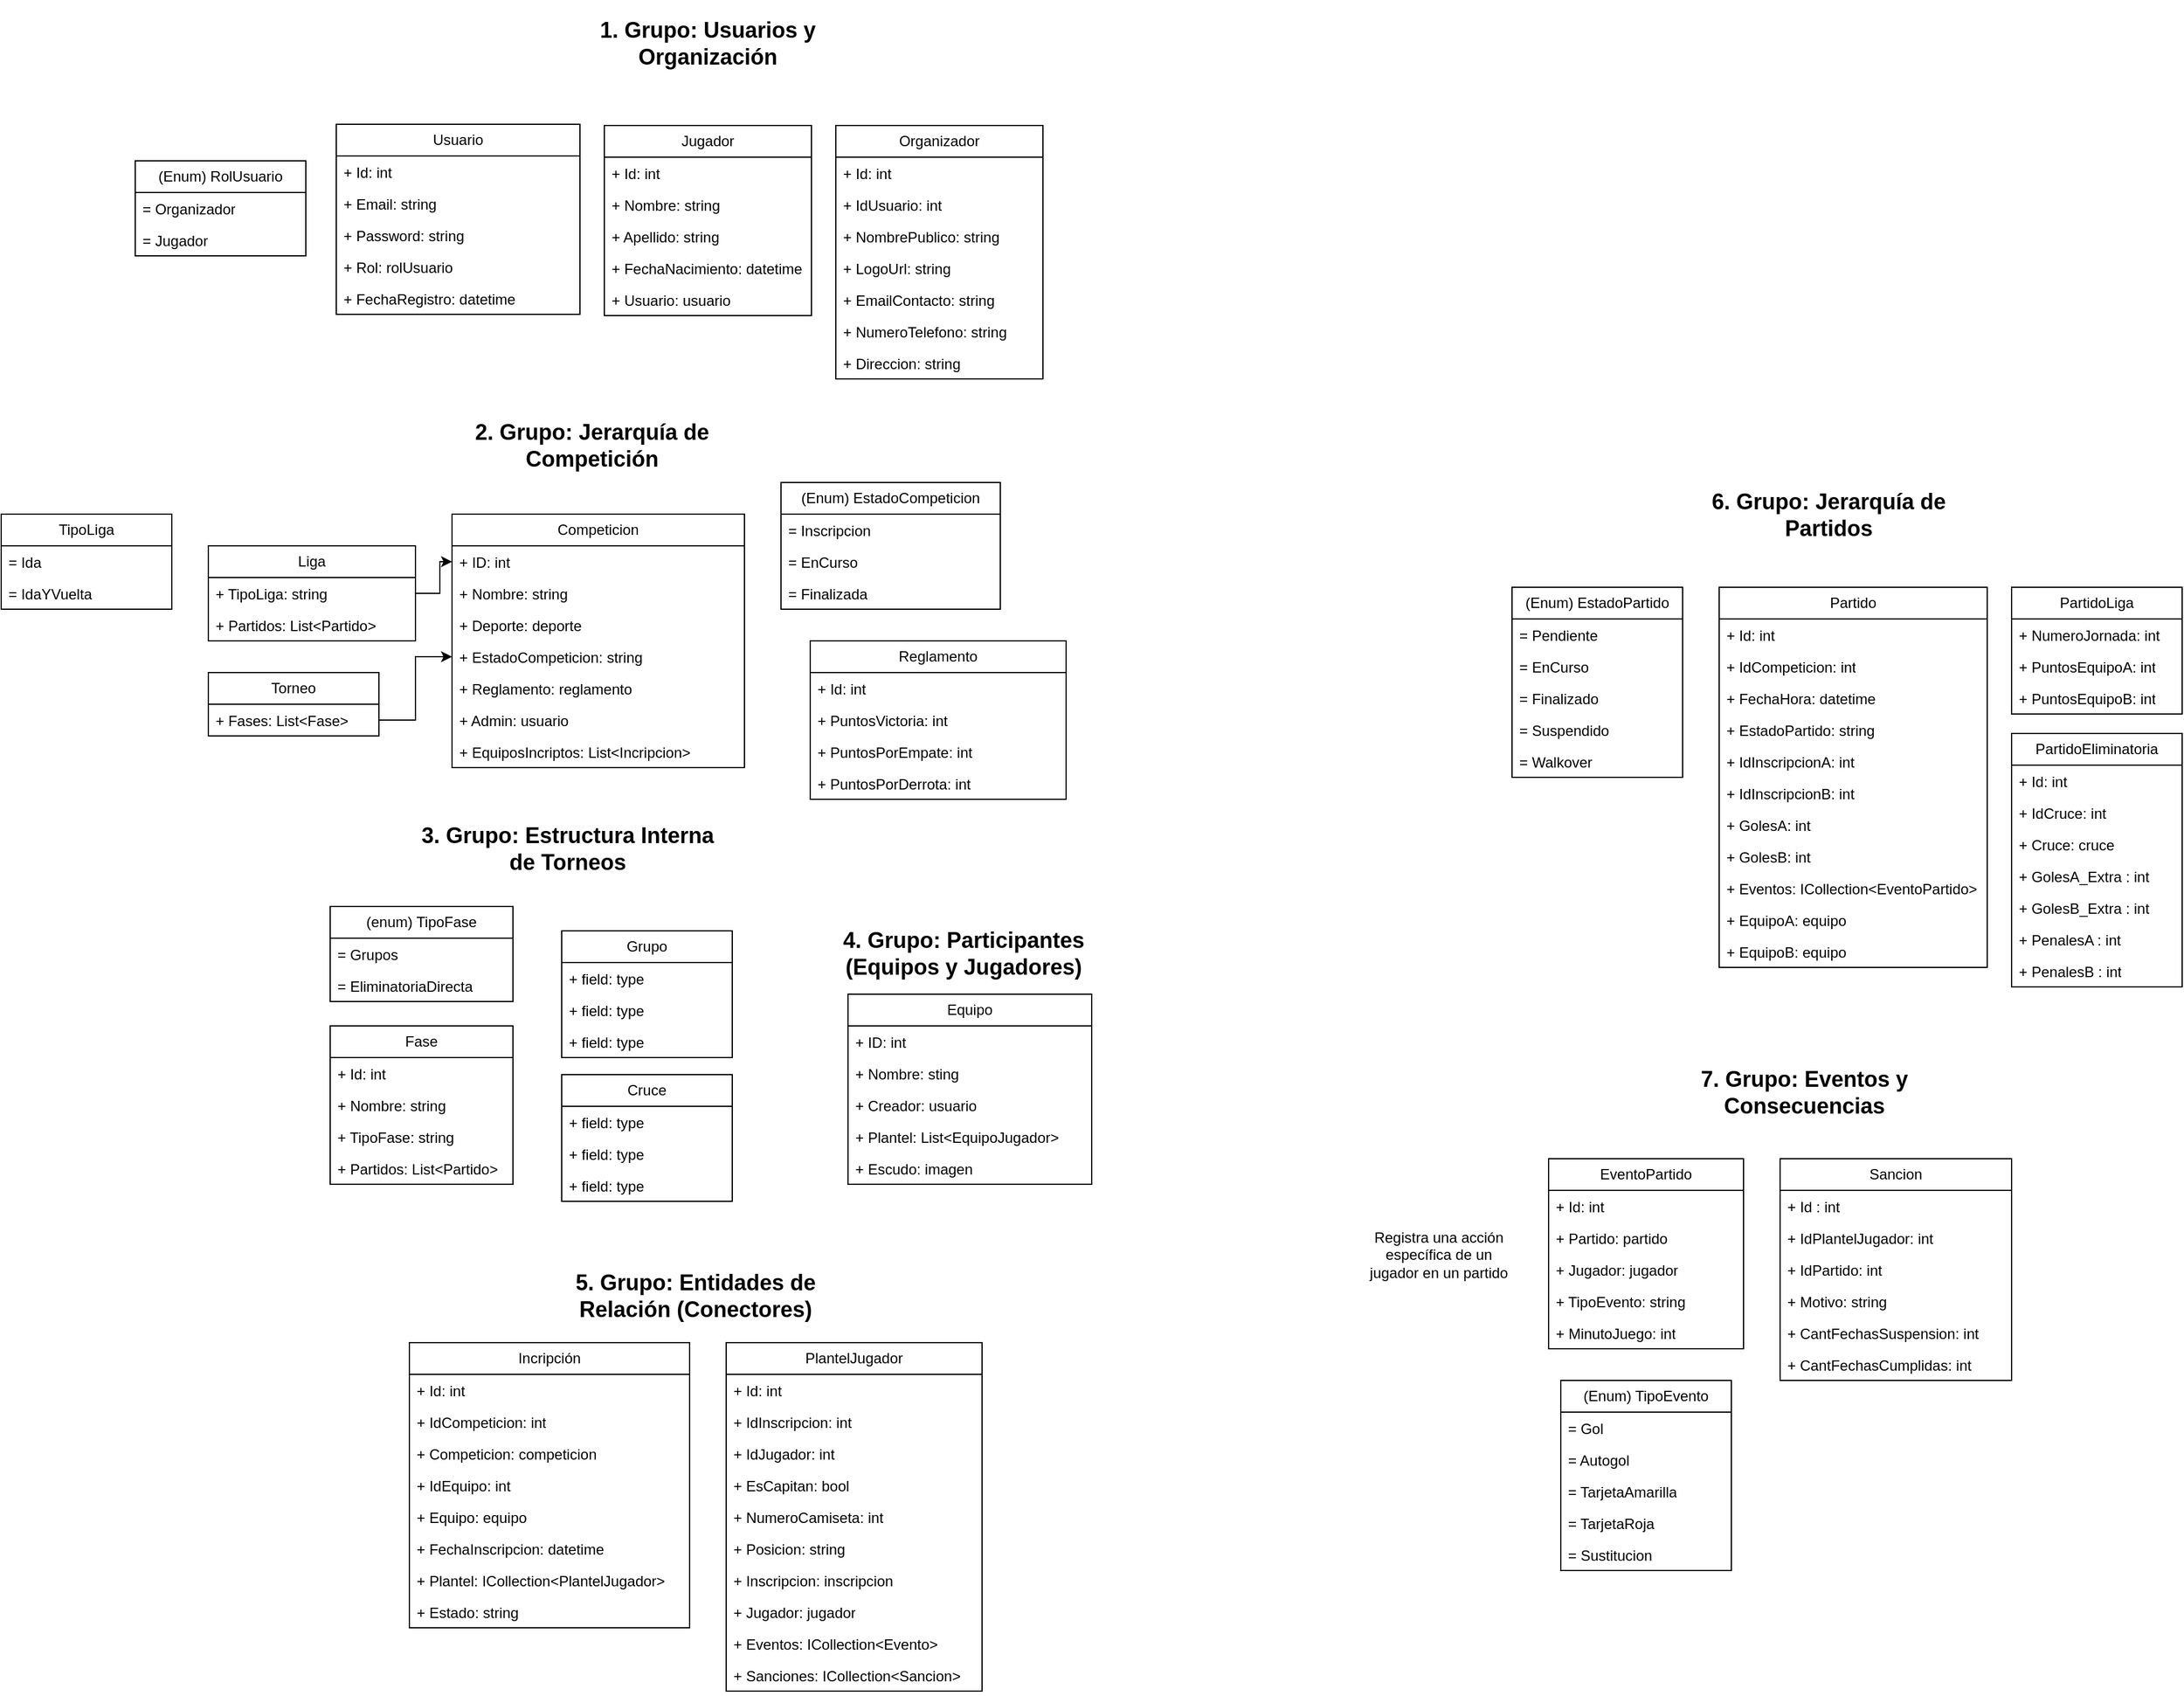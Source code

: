 <mxfile version="28.2.8">
  <diagram name="Página-1" id="OEDD2Yb0Uxd9qcBsy5Un">
    <mxGraphModel dx="1909" dy="2449" grid="1" gridSize="10" guides="1" tooltips="1" connect="1" arrows="1" fold="1" page="1" pageScale="1" pageWidth="827" pageHeight="1169" math="0" shadow="0">
      <root>
        <mxCell id="0" />
        <mxCell id="1" parent="0" />
        <mxCell id="epQBoQ3Jw_8uX-7iOPXN-1" value="Competicion" style="swimlane;fontStyle=0;childLayout=stackLayout;horizontal=1;startSize=26;fillColor=none;horizontalStack=0;resizeParent=1;resizeParentMax=0;resizeLast=0;collapsible=1;marginBottom=0;whiteSpace=wrap;html=1;" parent="1" vertex="1">
          <mxGeometry x="30" y="90" width="240" height="208" as="geometry" />
        </mxCell>
        <mxCell id="epQBoQ3Jw_8uX-7iOPXN-2" value="+ ID: int" style="text;strokeColor=none;fillColor=none;align=left;verticalAlign=top;spacingLeft=4;spacingRight=4;overflow=hidden;rotatable=0;points=[[0,0.5],[1,0.5]];portConstraint=eastwest;whiteSpace=wrap;html=1;" parent="epQBoQ3Jw_8uX-7iOPXN-1" vertex="1">
          <mxGeometry y="26" width="240" height="26" as="geometry" />
        </mxCell>
        <mxCell id="epQBoQ3Jw_8uX-7iOPXN-3" value="+ Nombre: string" style="text;strokeColor=none;fillColor=none;align=left;verticalAlign=top;spacingLeft=4;spacingRight=4;overflow=hidden;rotatable=0;points=[[0,0.5],[1,0.5]];portConstraint=eastwest;whiteSpace=wrap;html=1;" parent="epQBoQ3Jw_8uX-7iOPXN-1" vertex="1">
          <mxGeometry y="52" width="240" height="26" as="geometry" />
        </mxCell>
        <mxCell id="epQBoQ3Jw_8uX-7iOPXN-66" value="+ Deporte: deporte" style="text;strokeColor=none;fillColor=none;align=left;verticalAlign=top;spacingLeft=4;spacingRight=4;overflow=hidden;rotatable=0;points=[[0,0.5],[1,0.5]];portConstraint=eastwest;whiteSpace=wrap;html=1;" parent="epQBoQ3Jw_8uX-7iOPXN-1" vertex="1">
          <mxGeometry y="78" width="240" height="26" as="geometry" />
        </mxCell>
        <mxCell id="epQBoQ3Jw_8uX-7iOPXN-7" value="+ EstadoCompeticion: string" style="text;strokeColor=none;fillColor=none;align=left;verticalAlign=top;spacingLeft=4;spacingRight=4;overflow=hidden;rotatable=0;points=[[0,0.5],[1,0.5]];portConstraint=eastwest;whiteSpace=wrap;html=1;" parent="epQBoQ3Jw_8uX-7iOPXN-1" vertex="1">
          <mxGeometry y="104" width="240" height="26" as="geometry" />
        </mxCell>
        <mxCell id="epQBoQ3Jw_8uX-7iOPXN-4" value="+ Reglamento: reglamento" style="text;strokeColor=none;fillColor=none;align=left;verticalAlign=top;spacingLeft=4;spacingRight=4;overflow=hidden;rotatable=0;points=[[0,0.5],[1,0.5]];portConstraint=eastwest;whiteSpace=wrap;html=1;" parent="epQBoQ3Jw_8uX-7iOPXN-1" vertex="1">
          <mxGeometry y="130" width="240" height="26" as="geometry" />
        </mxCell>
        <mxCell id="epQBoQ3Jw_8uX-7iOPXN-76" value="+ Admin: usuario" style="text;strokeColor=none;fillColor=none;align=left;verticalAlign=top;spacingLeft=4;spacingRight=4;overflow=hidden;rotatable=0;points=[[0,0.5],[1,0.5]];portConstraint=eastwest;whiteSpace=wrap;html=1;" parent="epQBoQ3Jw_8uX-7iOPXN-1" vertex="1">
          <mxGeometry y="156" width="240" height="26" as="geometry" />
        </mxCell>
        <mxCell id="epQBoQ3Jw_8uX-7iOPXN-8" value="+ EquiposIncriptos: List&amp;lt;Incripcion&amp;gt;" style="text;strokeColor=none;fillColor=none;align=left;verticalAlign=top;spacingLeft=4;spacingRight=4;overflow=hidden;rotatable=0;points=[[0,0.5],[1,0.5]];portConstraint=eastwest;whiteSpace=wrap;html=1;" parent="epQBoQ3Jw_8uX-7iOPXN-1" vertex="1">
          <mxGeometry y="182" width="240" height="26" as="geometry" />
        </mxCell>
        <mxCell id="epQBoQ3Jw_8uX-7iOPXN-9" value="Equipo" style="swimlane;fontStyle=0;childLayout=stackLayout;horizontal=1;startSize=26;horizontalStack=0;resizeParent=1;resizeParentMax=0;resizeLast=0;collapsible=1;marginBottom=0;whiteSpace=wrap;html=1;" parent="1" vertex="1">
          <mxGeometry x="355" y="484" width="200" height="156" as="geometry" />
        </mxCell>
        <mxCell id="epQBoQ3Jw_8uX-7iOPXN-10" value="+ ID: int" style="text;strokeColor=none;fillColor=none;align=left;verticalAlign=top;spacingLeft=4;spacingRight=4;overflow=hidden;rotatable=0;points=[[0,0.5],[1,0.5]];portConstraint=eastwest;whiteSpace=wrap;html=1;" parent="epQBoQ3Jw_8uX-7iOPXN-9" vertex="1">
          <mxGeometry y="26" width="200" height="26" as="geometry" />
        </mxCell>
        <mxCell id="epQBoQ3Jw_8uX-7iOPXN-11" value="+ Nombre: sting" style="text;strokeColor=none;fillColor=none;align=left;verticalAlign=top;spacingLeft=4;spacingRight=4;overflow=hidden;rotatable=0;points=[[0,0.5],[1,0.5]];portConstraint=eastwest;whiteSpace=wrap;html=1;" parent="epQBoQ3Jw_8uX-7iOPXN-9" vertex="1">
          <mxGeometry y="52" width="200" height="26" as="geometry" />
        </mxCell>
        <mxCell id="epQBoQ3Jw_8uX-7iOPXN-12" value="+ Creador: usuario" style="text;strokeColor=none;fillColor=none;align=left;verticalAlign=top;spacingLeft=4;spacingRight=4;overflow=hidden;rotatable=0;points=[[0,0.5],[1,0.5]];portConstraint=eastwest;whiteSpace=wrap;html=1;" parent="epQBoQ3Jw_8uX-7iOPXN-9" vertex="1">
          <mxGeometry y="78" width="200" height="26" as="geometry" />
        </mxCell>
        <mxCell id="epQBoQ3Jw_8uX-7iOPXN-14" value="+ Plantel: List&amp;lt;EquipoJugador&amp;gt;" style="text;strokeColor=none;fillColor=none;align=left;verticalAlign=top;spacingLeft=4;spacingRight=4;overflow=hidden;rotatable=0;points=[[0,0.5],[1,0.5]];portConstraint=eastwest;whiteSpace=wrap;html=1;" parent="epQBoQ3Jw_8uX-7iOPXN-9" vertex="1">
          <mxGeometry y="104" width="200" height="26" as="geometry" />
        </mxCell>
        <mxCell id="epQBoQ3Jw_8uX-7iOPXN-70" value="+ Escudo: imagen" style="text;strokeColor=none;fillColor=none;align=left;verticalAlign=top;spacingLeft=4;spacingRight=4;overflow=hidden;rotatable=0;points=[[0,0.5],[1,0.5]];portConstraint=eastwest;whiteSpace=wrap;html=1;" parent="epQBoQ3Jw_8uX-7iOPXN-9" vertex="1">
          <mxGeometry y="130" width="200" height="26" as="geometry" />
        </mxCell>
        <mxCell id="epQBoQ3Jw_8uX-7iOPXN-15" value="Partido" style="swimlane;fontStyle=0;childLayout=stackLayout;horizontal=1;startSize=26;fillColor=none;horizontalStack=0;resizeParent=1;resizeParentMax=0;resizeLast=0;collapsible=1;marginBottom=0;whiteSpace=wrap;html=1;" parent="1" vertex="1">
          <mxGeometry x="1070" y="150" width="220" height="312" as="geometry" />
        </mxCell>
        <mxCell id="epQBoQ3Jw_8uX-7iOPXN-16" value="+ Id: int" style="text;strokeColor=none;fillColor=none;align=left;verticalAlign=top;spacingLeft=4;spacingRight=4;overflow=hidden;rotatable=0;points=[[0,0.5],[1,0.5]];portConstraint=eastwest;whiteSpace=wrap;html=1;" parent="epQBoQ3Jw_8uX-7iOPXN-15" vertex="1">
          <mxGeometry y="26" width="220" height="26" as="geometry" />
        </mxCell>
        <mxCell id="epQBoQ3Jw_8uX-7iOPXN-17" value="+ IdCompeticion: int" style="text;strokeColor=none;fillColor=none;align=left;verticalAlign=top;spacingLeft=4;spacingRight=4;overflow=hidden;rotatable=0;points=[[0,0.5],[1,0.5]];portConstraint=eastwest;whiteSpace=wrap;html=1;" parent="epQBoQ3Jw_8uX-7iOPXN-15" vertex="1">
          <mxGeometry y="52" width="220" height="26" as="geometry" />
        </mxCell>
        <mxCell id="epQBoQ3Jw_8uX-7iOPXN-19" value="+ FechaHora: datetime" style="text;strokeColor=none;fillColor=none;align=left;verticalAlign=top;spacingLeft=4;spacingRight=4;overflow=hidden;rotatable=0;points=[[0,0.5],[1,0.5]];portConstraint=eastwest;whiteSpace=wrap;html=1;" parent="epQBoQ3Jw_8uX-7iOPXN-15" vertex="1">
          <mxGeometry y="78" width="220" height="26" as="geometry" />
        </mxCell>
        <mxCell id="epQBoQ3Jw_8uX-7iOPXN-20" value="+ EstadoPartido: string" style="text;strokeColor=none;fillColor=none;align=left;verticalAlign=top;spacingLeft=4;spacingRight=4;overflow=hidden;rotatable=0;points=[[0,0.5],[1,0.5]];portConstraint=eastwest;whiteSpace=wrap;html=1;" parent="epQBoQ3Jw_8uX-7iOPXN-15" vertex="1">
          <mxGeometry y="104" width="220" height="26" as="geometry" />
        </mxCell>
        <mxCell id="epQBoQ3Jw_8uX-7iOPXN-21" value="+ IdInscripcionA: int" style="text;strokeColor=none;fillColor=none;align=left;verticalAlign=top;spacingLeft=4;spacingRight=4;overflow=hidden;rotatable=0;points=[[0,0.5],[1,0.5]];portConstraint=eastwest;whiteSpace=wrap;html=1;" parent="epQBoQ3Jw_8uX-7iOPXN-15" vertex="1">
          <mxGeometry y="130" width="220" height="26" as="geometry" />
        </mxCell>
        <mxCell id="mqaEYELcOzBnDt1eg-N6-41" value="+ IdInscripcionB: int" style="text;strokeColor=none;fillColor=none;align=left;verticalAlign=top;spacingLeft=4;spacingRight=4;overflow=hidden;rotatable=0;points=[[0,0.5],[1,0.5]];portConstraint=eastwest;whiteSpace=wrap;html=1;" vertex="1" parent="epQBoQ3Jw_8uX-7iOPXN-15">
          <mxGeometry y="156" width="220" height="26" as="geometry" />
        </mxCell>
        <mxCell id="epQBoQ3Jw_8uX-7iOPXN-23" value="+ GolesA: int" style="text;strokeColor=none;fillColor=none;align=left;verticalAlign=top;spacingLeft=4;spacingRight=4;overflow=hidden;rotatable=0;points=[[0,0.5],[1,0.5]];portConstraint=eastwest;whiteSpace=wrap;html=1;" parent="epQBoQ3Jw_8uX-7iOPXN-15" vertex="1">
          <mxGeometry y="182" width="220" height="26" as="geometry" />
        </mxCell>
        <mxCell id="epQBoQ3Jw_8uX-7iOPXN-24" value="+ GolesB: int" style="text;strokeColor=none;fillColor=none;align=left;verticalAlign=top;spacingLeft=4;spacingRight=4;overflow=hidden;rotatable=0;points=[[0,0.5],[1,0.5]];portConstraint=eastwest;whiteSpace=wrap;html=1;" parent="epQBoQ3Jw_8uX-7iOPXN-15" vertex="1">
          <mxGeometry y="208" width="220" height="26" as="geometry" />
        </mxCell>
        <mxCell id="epQBoQ3Jw_8uX-7iOPXN-27" value="+ Eventos: ICollection&amp;lt;EventoPartido&amp;gt;" style="text;strokeColor=none;fillColor=none;align=left;verticalAlign=top;spacingLeft=4;spacingRight=4;overflow=hidden;rotatable=0;points=[[0,0.5],[1,0.5]];portConstraint=eastwest;whiteSpace=wrap;html=1;" parent="epQBoQ3Jw_8uX-7iOPXN-15" vertex="1">
          <mxGeometry y="234" width="220" height="26" as="geometry" />
        </mxCell>
        <mxCell id="mqaEYELcOzBnDt1eg-N6-42" value="+ EquipoA: equipo" style="text;strokeColor=none;fillColor=none;align=left;verticalAlign=top;spacingLeft=4;spacingRight=4;overflow=hidden;rotatable=0;points=[[0,0.5],[1,0.5]];portConstraint=eastwest;whiteSpace=wrap;html=1;" vertex="1" parent="epQBoQ3Jw_8uX-7iOPXN-15">
          <mxGeometry y="260" width="220" height="26" as="geometry" />
        </mxCell>
        <mxCell id="mqaEYELcOzBnDt1eg-N6-43" value="+ EquipoB: equipo" style="text;strokeColor=none;fillColor=none;align=left;verticalAlign=top;spacingLeft=4;spacingRight=4;overflow=hidden;rotatable=0;points=[[0,0.5],[1,0.5]];portConstraint=eastwest;whiteSpace=wrap;html=1;" vertex="1" parent="epQBoQ3Jw_8uX-7iOPXN-15">
          <mxGeometry y="286" width="220" height="26" as="geometry" />
        </mxCell>
        <mxCell id="epQBoQ3Jw_8uX-7iOPXN-28" value="Usuario" style="swimlane;fontStyle=0;childLayout=stackLayout;horizontal=1;startSize=26;fillColor=none;horizontalStack=0;resizeParent=1;resizeParentMax=0;resizeLast=0;collapsible=1;marginBottom=0;whiteSpace=wrap;html=1;" parent="1" vertex="1">
          <mxGeometry x="-65" y="-230" width="200" height="156" as="geometry" />
        </mxCell>
        <mxCell id="epQBoQ3Jw_8uX-7iOPXN-29" value="+ Id: int" style="text;strokeColor=none;fillColor=none;align=left;verticalAlign=top;spacingLeft=4;spacingRight=4;overflow=hidden;rotatable=0;points=[[0,0.5],[1,0.5]];portConstraint=eastwest;whiteSpace=wrap;html=1;" parent="epQBoQ3Jw_8uX-7iOPXN-28" vertex="1">
          <mxGeometry y="26" width="200" height="26" as="geometry" />
        </mxCell>
        <mxCell id="epQBoQ3Jw_8uX-7iOPXN-30" value="+ Email: string" style="text;strokeColor=none;fillColor=none;align=left;verticalAlign=top;spacingLeft=4;spacingRight=4;overflow=hidden;rotatable=0;points=[[0,0.5],[1,0.5]];portConstraint=eastwest;whiteSpace=wrap;html=1;" parent="epQBoQ3Jw_8uX-7iOPXN-28" vertex="1">
          <mxGeometry y="52" width="200" height="26" as="geometry" />
        </mxCell>
        <mxCell id="epQBoQ3Jw_8uX-7iOPXN-32" value="+ Password: string" style="text;strokeColor=none;fillColor=none;align=left;verticalAlign=top;spacingLeft=4;spacingRight=4;overflow=hidden;rotatable=0;points=[[0,0.5],[1,0.5]];portConstraint=eastwest;whiteSpace=wrap;html=1;" parent="epQBoQ3Jw_8uX-7iOPXN-28" vertex="1">
          <mxGeometry y="78" width="200" height="26" as="geometry" />
        </mxCell>
        <mxCell id="epQBoQ3Jw_8uX-7iOPXN-33" value="+ Rol: rolUsuario" style="text;strokeColor=none;fillColor=none;align=left;verticalAlign=top;spacingLeft=4;spacingRight=4;overflow=hidden;rotatable=0;points=[[0,0.5],[1,0.5]];portConstraint=eastwest;whiteSpace=wrap;html=1;" parent="epQBoQ3Jw_8uX-7iOPXN-28" vertex="1">
          <mxGeometry y="104" width="200" height="26" as="geometry" />
        </mxCell>
        <mxCell id="epQBoQ3Jw_8uX-7iOPXN-67" value="+ FechaRegistro: datetime" style="text;strokeColor=none;fillColor=none;align=left;verticalAlign=top;spacingLeft=4;spacingRight=4;overflow=hidden;rotatable=0;points=[[0,0.5],[1,0.5]];portConstraint=eastwest;whiteSpace=wrap;html=1;" parent="epQBoQ3Jw_8uX-7iOPXN-28" vertex="1">
          <mxGeometry y="130" width="200" height="26" as="geometry" />
        </mxCell>
        <mxCell id="epQBoQ3Jw_8uX-7iOPXN-46" value="Incripción" style="swimlane;fontStyle=0;childLayout=stackLayout;horizontal=1;startSize=26;fillColor=none;horizontalStack=0;resizeParent=1;resizeParentMax=0;resizeLast=0;collapsible=1;marginBottom=0;whiteSpace=wrap;html=1;" parent="1" vertex="1">
          <mxGeometry x="-5" y="770" width="230" height="234" as="geometry" />
        </mxCell>
        <mxCell id="mqaEYELcOzBnDt1eg-N6-17" value="+ Id: int" style="text;strokeColor=none;fillColor=none;align=left;verticalAlign=top;spacingLeft=4;spacingRight=4;overflow=hidden;rotatable=0;points=[[0,0.5],[1,0.5]];portConstraint=eastwest;whiteSpace=wrap;html=1;" vertex="1" parent="epQBoQ3Jw_8uX-7iOPXN-46">
          <mxGeometry y="26" width="230" height="26" as="geometry" />
        </mxCell>
        <mxCell id="mqaEYELcOzBnDt1eg-N6-19" value="+ IdCompeticion: int" style="text;strokeColor=none;fillColor=none;align=left;verticalAlign=top;spacingLeft=4;spacingRight=4;overflow=hidden;rotatable=0;points=[[0,0.5],[1,0.5]];portConstraint=eastwest;whiteSpace=wrap;html=1;" vertex="1" parent="epQBoQ3Jw_8uX-7iOPXN-46">
          <mxGeometry y="52" width="230" height="26" as="geometry" />
        </mxCell>
        <mxCell id="epQBoQ3Jw_8uX-7iOPXN-48" value="+ Competicion: competicion" style="text;strokeColor=none;fillColor=none;align=left;verticalAlign=top;spacingLeft=4;spacingRight=4;overflow=hidden;rotatable=0;points=[[0,0.5],[1,0.5]];portConstraint=eastwest;whiteSpace=wrap;html=1;" parent="epQBoQ3Jw_8uX-7iOPXN-46" vertex="1">
          <mxGeometry y="78" width="230" height="26" as="geometry" />
        </mxCell>
        <mxCell id="mqaEYELcOzBnDt1eg-N6-18" value="+ IdEquipo: int" style="text;strokeColor=none;fillColor=none;align=left;verticalAlign=top;spacingLeft=4;spacingRight=4;overflow=hidden;rotatable=0;points=[[0,0.5],[1,0.5]];portConstraint=eastwest;whiteSpace=wrap;html=1;" vertex="1" parent="epQBoQ3Jw_8uX-7iOPXN-46">
          <mxGeometry y="104" width="230" height="26" as="geometry" />
        </mxCell>
        <mxCell id="epQBoQ3Jw_8uX-7iOPXN-47" value="+ Equipo: equipo" style="text;strokeColor=none;fillColor=none;align=left;verticalAlign=top;spacingLeft=4;spacingRight=4;overflow=hidden;rotatable=0;points=[[0,0.5],[1,0.5]];portConstraint=eastwest;whiteSpace=wrap;html=1;" parent="epQBoQ3Jw_8uX-7iOPXN-46" vertex="1">
          <mxGeometry y="130" width="230" height="26" as="geometry" />
        </mxCell>
        <mxCell id="epQBoQ3Jw_8uX-7iOPXN-49" value="+ FechaInscripcion: datetime" style="text;strokeColor=none;fillColor=none;align=left;verticalAlign=top;spacingLeft=4;spacingRight=4;overflow=hidden;rotatable=0;points=[[0,0.5],[1,0.5]];portConstraint=eastwest;whiteSpace=wrap;html=1;" parent="epQBoQ3Jw_8uX-7iOPXN-46" vertex="1">
          <mxGeometry y="156" width="230" height="26" as="geometry" />
        </mxCell>
        <mxCell id="epQBoQ3Jw_8uX-7iOPXN-50" value="+ Plantel: ICollection&amp;lt;PlantelJugador&amp;gt;" style="text;strokeColor=none;fillColor=none;align=left;verticalAlign=top;spacingLeft=4;spacingRight=4;overflow=hidden;rotatable=0;points=[[0,0.5],[1,0.5]];portConstraint=eastwest;whiteSpace=wrap;html=1;" parent="epQBoQ3Jw_8uX-7iOPXN-46" vertex="1">
          <mxGeometry y="182" width="230" height="26" as="geometry" />
        </mxCell>
        <mxCell id="mqaEYELcOzBnDt1eg-N6-20" value="+ Estado: string" style="text;strokeColor=none;fillColor=none;align=left;verticalAlign=top;spacingLeft=4;spacingRight=4;overflow=hidden;rotatable=0;points=[[0,0.5],[1,0.5]];portConstraint=eastwest;whiteSpace=wrap;html=1;" vertex="1" parent="epQBoQ3Jw_8uX-7iOPXN-46">
          <mxGeometry y="208" width="230" height="26" as="geometry" />
        </mxCell>
        <mxCell id="epQBoQ3Jw_8uX-7iOPXN-57" value="Jugador" style="swimlane;fontStyle=0;childLayout=stackLayout;horizontal=1;startSize=26;fillColor=none;horizontalStack=0;resizeParent=1;resizeParentMax=0;resizeLast=0;collapsible=1;marginBottom=0;whiteSpace=wrap;html=1;" parent="1" vertex="1">
          <mxGeometry x="155" y="-229" width="170" height="156" as="geometry" />
        </mxCell>
        <mxCell id="epQBoQ3Jw_8uX-7iOPXN-58" value="+ Id: int" style="text;strokeColor=none;fillColor=none;align=left;verticalAlign=top;spacingLeft=4;spacingRight=4;overflow=hidden;rotatable=0;points=[[0,0.5],[1,0.5]];portConstraint=eastwest;whiteSpace=wrap;html=1;" parent="epQBoQ3Jw_8uX-7iOPXN-57" vertex="1">
          <mxGeometry y="26" width="170" height="26" as="geometry" />
        </mxCell>
        <mxCell id="epQBoQ3Jw_8uX-7iOPXN-60" value="+ Nombre: string" style="text;strokeColor=none;fillColor=none;align=left;verticalAlign=top;spacingLeft=4;spacingRight=4;overflow=hidden;rotatable=0;points=[[0,0.5],[1,0.5]];portConstraint=eastwest;whiteSpace=wrap;html=1;" parent="epQBoQ3Jw_8uX-7iOPXN-57" vertex="1">
          <mxGeometry y="52" width="170" height="26" as="geometry" />
        </mxCell>
        <mxCell id="epQBoQ3Jw_8uX-7iOPXN-61" value="+ Apellido: string" style="text;strokeColor=none;fillColor=none;align=left;verticalAlign=top;spacingLeft=4;spacingRight=4;overflow=hidden;rotatable=0;points=[[0,0.5],[1,0.5]];portConstraint=eastwest;whiteSpace=wrap;html=1;" parent="epQBoQ3Jw_8uX-7iOPXN-57" vertex="1">
          <mxGeometry y="78" width="170" height="26" as="geometry" />
        </mxCell>
        <mxCell id="epQBoQ3Jw_8uX-7iOPXN-62" value="+ FechaNacimiento: datetime" style="text;strokeColor=none;fillColor=none;align=left;verticalAlign=top;spacingLeft=4;spacingRight=4;overflow=hidden;rotatable=0;points=[[0,0.5],[1,0.5]];portConstraint=eastwest;whiteSpace=wrap;html=1;" parent="epQBoQ3Jw_8uX-7iOPXN-57" vertex="1">
          <mxGeometry y="104" width="170" height="26" as="geometry" />
        </mxCell>
        <mxCell id="epQBoQ3Jw_8uX-7iOPXN-68" value="+ Usuario: usuario" style="text;strokeColor=none;fillColor=none;align=left;verticalAlign=top;spacingLeft=4;spacingRight=4;overflow=hidden;rotatable=0;points=[[0,0.5],[1,0.5]];portConstraint=eastwest;whiteSpace=wrap;html=1;" parent="epQBoQ3Jw_8uX-7iOPXN-57" vertex="1">
          <mxGeometry y="130" width="170" height="26" as="geometry" />
        </mxCell>
        <mxCell id="epQBoQ3Jw_8uX-7iOPXN-71" value="Reglamento" style="swimlane;fontStyle=0;childLayout=stackLayout;horizontal=1;startSize=26;fillColor=none;horizontalStack=0;resizeParent=1;resizeParentMax=0;resizeLast=0;collapsible=1;marginBottom=0;whiteSpace=wrap;html=1;" parent="1" vertex="1">
          <mxGeometry x="324" y="194" width="210" height="130" as="geometry" />
        </mxCell>
        <mxCell id="epQBoQ3Jw_8uX-7iOPXN-72" value="+ Id: int&lt;span style=&quot;white-space: pre;&quot;&gt;&#x9;&lt;/span&gt;" style="text;strokeColor=none;fillColor=none;align=left;verticalAlign=top;spacingLeft=4;spacingRight=4;overflow=hidden;rotatable=0;points=[[0,0.5],[1,0.5]];portConstraint=eastwest;whiteSpace=wrap;html=1;" parent="epQBoQ3Jw_8uX-7iOPXN-71" vertex="1">
          <mxGeometry y="26" width="210" height="26" as="geometry" />
        </mxCell>
        <mxCell id="epQBoQ3Jw_8uX-7iOPXN-73" value="+ PuntosVictoria: int" style="text;strokeColor=none;fillColor=none;align=left;verticalAlign=top;spacingLeft=4;spacingRight=4;overflow=hidden;rotatable=0;points=[[0,0.5],[1,0.5]];portConstraint=eastwest;whiteSpace=wrap;html=1;" parent="epQBoQ3Jw_8uX-7iOPXN-71" vertex="1">
          <mxGeometry y="52" width="210" height="26" as="geometry" />
        </mxCell>
        <mxCell id="epQBoQ3Jw_8uX-7iOPXN-74" value="+ PuntosPorEmpate: int&amp;nbsp;" style="text;strokeColor=none;fillColor=none;align=left;verticalAlign=top;spacingLeft=4;spacingRight=4;overflow=hidden;rotatable=0;points=[[0,0.5],[1,0.5]];portConstraint=eastwest;whiteSpace=wrap;html=1;" parent="epQBoQ3Jw_8uX-7iOPXN-71" vertex="1">
          <mxGeometry y="78" width="210" height="26" as="geometry" />
        </mxCell>
        <mxCell id="epQBoQ3Jw_8uX-7iOPXN-75" value="+ PuntosPorDerrota: int&amp;nbsp;" style="text;strokeColor=none;fillColor=none;align=left;verticalAlign=top;spacingLeft=4;spacingRight=4;overflow=hidden;rotatable=0;points=[[0,0.5],[1,0.5]];portConstraint=eastwest;whiteSpace=wrap;html=1;" parent="epQBoQ3Jw_8uX-7iOPXN-71" vertex="1">
          <mxGeometry y="104" width="210" height="26" as="geometry" />
        </mxCell>
        <mxCell id="epQBoQ3Jw_8uX-7iOPXN-81" value="EventoPartido" style="swimlane;fontStyle=0;childLayout=stackLayout;horizontal=1;startSize=26;fillColor=none;horizontalStack=0;resizeParent=1;resizeParentMax=0;resizeLast=0;collapsible=1;marginBottom=0;whiteSpace=wrap;html=1;" parent="1" vertex="1">
          <mxGeometry x="930" y="619" width="160" height="156" as="geometry" />
        </mxCell>
        <mxCell id="epQBoQ3Jw_8uX-7iOPXN-82" value="+ Id: int" style="text;strokeColor=none;fillColor=none;align=left;verticalAlign=top;spacingLeft=4;spacingRight=4;overflow=hidden;rotatable=0;points=[[0,0.5],[1,0.5]];portConstraint=eastwest;whiteSpace=wrap;html=1;" parent="epQBoQ3Jw_8uX-7iOPXN-81" vertex="1">
          <mxGeometry y="26" width="160" height="26" as="geometry" />
        </mxCell>
        <mxCell id="epQBoQ3Jw_8uX-7iOPXN-83" value="+ Partido: partido" style="text;strokeColor=none;fillColor=none;align=left;verticalAlign=top;spacingLeft=4;spacingRight=4;overflow=hidden;rotatable=0;points=[[0,0.5],[1,0.5]];portConstraint=eastwest;whiteSpace=wrap;html=1;" parent="epQBoQ3Jw_8uX-7iOPXN-81" vertex="1">
          <mxGeometry y="52" width="160" height="26" as="geometry" />
        </mxCell>
        <mxCell id="epQBoQ3Jw_8uX-7iOPXN-84" value="+ Jugador: jugador" style="text;strokeColor=none;fillColor=none;align=left;verticalAlign=top;spacingLeft=4;spacingRight=4;overflow=hidden;rotatable=0;points=[[0,0.5],[1,0.5]];portConstraint=eastwest;whiteSpace=wrap;html=1;" parent="epQBoQ3Jw_8uX-7iOPXN-81" vertex="1">
          <mxGeometry y="78" width="160" height="26" as="geometry" />
        </mxCell>
        <mxCell id="epQBoQ3Jw_8uX-7iOPXN-85" value="+ TipoEvento: string" style="text;strokeColor=none;fillColor=none;align=left;verticalAlign=top;spacingLeft=4;spacingRight=4;overflow=hidden;rotatable=0;points=[[0,0.5],[1,0.5]];portConstraint=eastwest;whiteSpace=wrap;html=1;" parent="epQBoQ3Jw_8uX-7iOPXN-81" vertex="1">
          <mxGeometry y="104" width="160" height="26" as="geometry" />
        </mxCell>
        <mxCell id="epQBoQ3Jw_8uX-7iOPXN-86" value="+ MinutoJuego: int" style="text;strokeColor=none;fillColor=none;align=left;verticalAlign=top;spacingLeft=4;spacingRight=4;overflow=hidden;rotatable=0;points=[[0,0.5],[1,0.5]];portConstraint=eastwest;whiteSpace=wrap;html=1;" parent="epQBoQ3Jw_8uX-7iOPXN-81" vertex="1">
          <mxGeometry y="130" width="160" height="26" as="geometry" />
        </mxCell>
        <mxCell id="epQBoQ3Jw_8uX-7iOPXN-88" value="Registra una acción específica de un jugador en un partido" style="text;html=1;whiteSpace=wrap;strokeColor=none;fillColor=none;align=center;verticalAlign=middle;rounded=0;" parent="1" vertex="1">
          <mxGeometry x="780" y="673" width="120" height="50" as="geometry" />
        </mxCell>
        <mxCell id="epQBoQ3Jw_8uX-7iOPXN-94" value="PlantelJugador" style="swimlane;fontStyle=0;childLayout=stackLayout;horizontal=1;startSize=26;fillColor=none;horizontalStack=0;resizeParent=1;resizeParentMax=0;resizeLast=0;collapsible=1;marginBottom=0;whiteSpace=wrap;html=1;" parent="1" vertex="1">
          <mxGeometry x="255" y="770" width="210" height="286" as="geometry" />
        </mxCell>
        <mxCell id="epQBoQ3Jw_8uX-7iOPXN-95" value="+ Id: int" style="text;strokeColor=none;fillColor=none;align=left;verticalAlign=top;spacingLeft=4;spacingRight=4;overflow=hidden;rotatable=0;points=[[0,0.5],[1,0.5]];portConstraint=eastwest;whiteSpace=wrap;html=1;" parent="epQBoQ3Jw_8uX-7iOPXN-94" vertex="1">
          <mxGeometry y="26" width="210" height="26" as="geometry" />
        </mxCell>
        <mxCell id="epQBoQ3Jw_8uX-7iOPXN-96" value="+ IdInscripcion: int" style="text;strokeColor=none;fillColor=none;align=left;verticalAlign=top;spacingLeft=4;spacingRight=4;overflow=hidden;rotatable=0;points=[[0,0.5],[1,0.5]];portConstraint=eastwest;whiteSpace=wrap;html=1;" parent="epQBoQ3Jw_8uX-7iOPXN-94" vertex="1">
          <mxGeometry y="52" width="210" height="26" as="geometry" />
        </mxCell>
        <mxCell id="mqaEYELcOzBnDt1eg-N6-21" value="+ IdJugador: int" style="text;strokeColor=none;fillColor=none;align=left;verticalAlign=top;spacingLeft=4;spacingRight=4;overflow=hidden;rotatable=0;points=[[0,0.5],[1,0.5]];portConstraint=eastwest;whiteSpace=wrap;html=1;" vertex="1" parent="epQBoQ3Jw_8uX-7iOPXN-94">
          <mxGeometry y="78" width="210" height="26" as="geometry" />
        </mxCell>
        <mxCell id="epQBoQ3Jw_8uX-7iOPXN-97" value="+ EsCapitan: bool" style="text;strokeColor=none;fillColor=none;align=left;verticalAlign=top;spacingLeft=4;spacingRight=4;overflow=hidden;rotatable=0;points=[[0,0.5],[1,0.5]];portConstraint=eastwest;whiteSpace=wrap;html=1;" parent="epQBoQ3Jw_8uX-7iOPXN-94" vertex="1">
          <mxGeometry y="104" width="210" height="26" as="geometry" />
        </mxCell>
        <mxCell id="epQBoQ3Jw_8uX-7iOPXN-99" value="+ NumeroCamiseta: int" style="text;strokeColor=none;fillColor=none;align=left;verticalAlign=top;spacingLeft=4;spacingRight=4;overflow=hidden;rotatable=0;points=[[0,0.5],[1,0.5]];portConstraint=eastwest;whiteSpace=wrap;html=1;" parent="epQBoQ3Jw_8uX-7iOPXN-94" vertex="1">
          <mxGeometry y="130" width="210" height="26" as="geometry" />
        </mxCell>
        <mxCell id="mqaEYELcOzBnDt1eg-N6-22" value="+ Posicion: string" style="text;strokeColor=none;fillColor=none;align=left;verticalAlign=top;spacingLeft=4;spacingRight=4;overflow=hidden;rotatable=0;points=[[0,0.5],[1,0.5]];portConstraint=eastwest;whiteSpace=wrap;html=1;" vertex="1" parent="epQBoQ3Jw_8uX-7iOPXN-94">
          <mxGeometry y="156" width="210" height="26" as="geometry" />
        </mxCell>
        <mxCell id="mqaEYELcOzBnDt1eg-N6-23" value="+ Inscripcion: inscripcion" style="text;strokeColor=none;fillColor=none;align=left;verticalAlign=top;spacingLeft=4;spacingRight=4;overflow=hidden;rotatable=0;points=[[0,0.5],[1,0.5]];portConstraint=eastwest;whiteSpace=wrap;html=1;" vertex="1" parent="epQBoQ3Jw_8uX-7iOPXN-94">
          <mxGeometry y="182" width="210" height="26" as="geometry" />
        </mxCell>
        <mxCell id="mqaEYELcOzBnDt1eg-N6-25" value="+ Jugador: jugador" style="text;strokeColor=none;fillColor=none;align=left;verticalAlign=top;spacingLeft=4;spacingRight=4;overflow=hidden;rotatable=0;points=[[0,0.5],[1,0.5]];portConstraint=eastwest;whiteSpace=wrap;html=1;" vertex="1" parent="epQBoQ3Jw_8uX-7iOPXN-94">
          <mxGeometry y="208" width="210" height="26" as="geometry" />
        </mxCell>
        <mxCell id="mqaEYELcOzBnDt1eg-N6-26" value="+ Eventos: ICollection&amp;lt;Evento&amp;gt;" style="text;strokeColor=none;fillColor=none;align=left;verticalAlign=top;spacingLeft=4;spacingRight=4;overflow=hidden;rotatable=0;points=[[0,0.5],[1,0.5]];portConstraint=eastwest;whiteSpace=wrap;html=1;" vertex="1" parent="epQBoQ3Jw_8uX-7iOPXN-94">
          <mxGeometry y="234" width="210" height="26" as="geometry" />
        </mxCell>
        <mxCell id="mqaEYELcOzBnDt1eg-N6-27" value="+ Sanciones: ICollection&amp;lt;Sancion&amp;gt;" style="text;strokeColor=none;fillColor=none;align=left;verticalAlign=top;spacingLeft=4;spacingRight=4;overflow=hidden;rotatable=0;points=[[0,0.5],[1,0.5]];portConstraint=eastwest;whiteSpace=wrap;html=1;" vertex="1" parent="epQBoQ3Jw_8uX-7iOPXN-94">
          <mxGeometry y="260" width="210" height="26" as="geometry" />
        </mxCell>
        <mxCell id="epQBoQ3Jw_8uX-7iOPXN-102" value="Liga" style="swimlane;fontStyle=0;childLayout=stackLayout;horizontal=1;startSize=26;fillColor=none;horizontalStack=0;resizeParent=1;resizeParentMax=0;resizeLast=0;collapsible=1;marginBottom=0;whiteSpace=wrap;html=1;" parent="1" vertex="1">
          <mxGeometry x="-170" y="116" width="170" height="78" as="geometry" />
        </mxCell>
        <mxCell id="epQBoQ3Jw_8uX-7iOPXN-103" value="+ TipoLiga: string" style="text;strokeColor=none;fillColor=none;align=left;verticalAlign=top;spacingLeft=4;spacingRight=4;overflow=hidden;rotatable=0;points=[[0,0.5],[1,0.5]];portConstraint=eastwest;whiteSpace=wrap;html=1;" parent="epQBoQ3Jw_8uX-7iOPXN-102" vertex="1">
          <mxGeometry y="26" width="170" height="26" as="geometry" />
        </mxCell>
        <mxCell id="epQBoQ3Jw_8uX-7iOPXN-104" value="+ Partidos: List&amp;lt;Partido&amp;gt;" style="text;strokeColor=none;fillColor=none;align=left;verticalAlign=top;spacingLeft=4;spacingRight=4;overflow=hidden;rotatable=0;points=[[0,0.5],[1,0.5]];portConstraint=eastwest;whiteSpace=wrap;html=1;" parent="epQBoQ3Jw_8uX-7iOPXN-102" vertex="1">
          <mxGeometry y="52" width="170" height="26" as="geometry" />
        </mxCell>
        <mxCell id="epQBoQ3Jw_8uX-7iOPXN-110" value="Torneo" style="swimlane;fontStyle=0;childLayout=stackLayout;horizontal=1;startSize=26;fillColor=none;horizontalStack=0;resizeParent=1;resizeParentMax=0;resizeLast=0;collapsible=1;marginBottom=0;whiteSpace=wrap;html=1;" parent="1" vertex="1">
          <mxGeometry x="-170" y="220" width="140" height="52" as="geometry" />
        </mxCell>
        <mxCell id="epQBoQ3Jw_8uX-7iOPXN-111" value="+ Fases: List&amp;lt;Fase&amp;gt;" style="text;strokeColor=none;fillColor=none;align=left;verticalAlign=top;spacingLeft=4;spacingRight=4;overflow=hidden;rotatable=0;points=[[0,0.5],[1,0.5]];portConstraint=eastwest;whiteSpace=wrap;html=1;" parent="epQBoQ3Jw_8uX-7iOPXN-110" vertex="1">
          <mxGeometry y="26" width="140" height="26" as="geometry" />
        </mxCell>
        <mxCell id="epQBoQ3Jw_8uX-7iOPXN-116" value="Fase" style="swimlane;fontStyle=0;childLayout=stackLayout;horizontal=1;startSize=26;fillColor=none;horizontalStack=0;resizeParent=1;resizeParentMax=0;resizeLast=0;collapsible=1;marginBottom=0;whiteSpace=wrap;html=1;" parent="1" vertex="1">
          <mxGeometry x="-70" y="510" width="150" height="130" as="geometry" />
        </mxCell>
        <mxCell id="epQBoQ3Jw_8uX-7iOPXN-117" value="+ Id: int" style="text;strokeColor=none;fillColor=none;align=left;verticalAlign=top;spacingLeft=4;spacingRight=4;overflow=hidden;rotatable=0;points=[[0,0.5],[1,0.5]];portConstraint=eastwest;whiteSpace=wrap;html=1;" parent="epQBoQ3Jw_8uX-7iOPXN-116" vertex="1">
          <mxGeometry y="26" width="150" height="26" as="geometry" />
        </mxCell>
        <mxCell id="epQBoQ3Jw_8uX-7iOPXN-118" value="+ Nombre: string" style="text;strokeColor=none;fillColor=none;align=left;verticalAlign=top;spacingLeft=4;spacingRight=4;overflow=hidden;rotatable=0;points=[[0,0.5],[1,0.5]];portConstraint=eastwest;whiteSpace=wrap;html=1;" parent="epQBoQ3Jw_8uX-7iOPXN-116" vertex="1">
          <mxGeometry y="52" width="150" height="26" as="geometry" />
        </mxCell>
        <mxCell id="epQBoQ3Jw_8uX-7iOPXN-119" value="+ TipoFase: string" style="text;strokeColor=none;fillColor=none;align=left;verticalAlign=top;spacingLeft=4;spacingRight=4;overflow=hidden;rotatable=0;points=[[0,0.5],[1,0.5]];portConstraint=eastwest;whiteSpace=wrap;html=1;" parent="epQBoQ3Jw_8uX-7iOPXN-116" vertex="1">
          <mxGeometry y="78" width="150" height="26" as="geometry" />
        </mxCell>
        <mxCell id="epQBoQ3Jw_8uX-7iOPXN-120" value="+ Partidos: List&amp;lt;Partido&amp;gt;" style="text;strokeColor=none;fillColor=none;align=left;verticalAlign=top;spacingLeft=4;spacingRight=4;overflow=hidden;rotatable=0;points=[[0,0.5],[1,0.5]];portConstraint=eastwest;whiteSpace=wrap;html=1;" parent="epQBoQ3Jw_8uX-7iOPXN-116" vertex="1">
          <mxGeometry y="104" width="150" height="26" as="geometry" />
        </mxCell>
        <mxCell id="mqaEYELcOzBnDt1eg-N6-1" value="&lt;h3&gt;&lt;p&gt;&lt;/p&gt;&lt;p&gt;&lt;/p&gt;&lt;/h3&gt;&lt;h3&gt;&lt;p&gt;&lt;/p&gt;&lt;p&gt;&lt;/p&gt;&lt;/h3&gt;&lt;h2&gt;1. Grupo: Usuarios y Organización&lt;/h2&gt;&lt;p&gt;&lt;/p&gt;&lt;p&gt;&lt;/p&gt;&lt;h4&gt;&lt;/h4&gt;" style="text;html=1;whiteSpace=wrap;strokeColor=none;fillColor=none;align=center;verticalAlign=middle;rounded=0;" vertex="1" parent="1">
          <mxGeometry x="115" y="-310" width="250" height="30" as="geometry" />
        </mxCell>
        <mxCell id="mqaEYELcOzBnDt1eg-N6-2" value="&lt;h3&gt;&lt;p&gt;&lt;/p&gt;&lt;p&gt;&lt;/p&gt;&lt;/h3&gt;&lt;h2&gt;2. Grupo: Jerarquía de Competición&lt;/h2&gt;&lt;p&gt;&lt;/p&gt;&lt;p&gt;&lt;/p&gt;&lt;h4&gt;&lt;/h4&gt;" style="text;html=1;whiteSpace=wrap;strokeColor=none;fillColor=none;align=center;verticalAlign=middle;rounded=0;" vertex="1" parent="1">
          <mxGeometry x="20" y="20" width="250" height="30" as="geometry" />
        </mxCell>
        <mxCell id="mqaEYELcOzBnDt1eg-N6-3" value="Organizador" style="swimlane;fontStyle=0;childLayout=stackLayout;horizontal=1;startSize=26;fillColor=none;horizontalStack=0;resizeParent=1;resizeParentMax=0;resizeLast=0;collapsible=1;marginBottom=0;whiteSpace=wrap;html=1;" vertex="1" parent="1">
          <mxGeometry x="345" y="-229" width="170" height="208" as="geometry" />
        </mxCell>
        <mxCell id="mqaEYELcOzBnDt1eg-N6-4" value="+ Id: int" style="text;strokeColor=none;fillColor=none;align=left;verticalAlign=top;spacingLeft=4;spacingRight=4;overflow=hidden;rotatable=0;points=[[0,0.5],[1,0.5]];portConstraint=eastwest;whiteSpace=wrap;html=1;" vertex="1" parent="mqaEYELcOzBnDt1eg-N6-3">
          <mxGeometry y="26" width="170" height="26" as="geometry" />
        </mxCell>
        <mxCell id="mqaEYELcOzBnDt1eg-N6-10" value="+ IdUsuario: int" style="text;strokeColor=none;fillColor=none;align=left;verticalAlign=top;spacingLeft=4;spacingRight=4;overflow=hidden;rotatable=0;points=[[0,0.5],[1,0.5]];portConstraint=eastwest;whiteSpace=wrap;html=1;" vertex="1" parent="mqaEYELcOzBnDt1eg-N6-3">
          <mxGeometry y="52" width="170" height="26" as="geometry" />
        </mxCell>
        <mxCell id="mqaEYELcOzBnDt1eg-N6-5" value="+ NombrePublico: string" style="text;strokeColor=none;fillColor=none;align=left;verticalAlign=top;spacingLeft=4;spacingRight=4;overflow=hidden;rotatable=0;points=[[0,0.5],[1,0.5]];portConstraint=eastwest;whiteSpace=wrap;html=1;" vertex="1" parent="mqaEYELcOzBnDt1eg-N6-3">
          <mxGeometry y="78" width="170" height="26" as="geometry" />
        </mxCell>
        <mxCell id="mqaEYELcOzBnDt1eg-N6-6" value="+ LogoUrl: string" style="text;strokeColor=none;fillColor=none;align=left;verticalAlign=top;spacingLeft=4;spacingRight=4;overflow=hidden;rotatable=0;points=[[0,0.5],[1,0.5]];portConstraint=eastwest;whiteSpace=wrap;html=1;" vertex="1" parent="mqaEYELcOzBnDt1eg-N6-3">
          <mxGeometry y="104" width="170" height="26" as="geometry" />
        </mxCell>
        <mxCell id="mqaEYELcOzBnDt1eg-N6-7" value="+ EmailContacto: string" style="text;strokeColor=none;fillColor=none;align=left;verticalAlign=top;spacingLeft=4;spacingRight=4;overflow=hidden;rotatable=0;points=[[0,0.5],[1,0.5]];portConstraint=eastwest;whiteSpace=wrap;html=1;" vertex="1" parent="mqaEYELcOzBnDt1eg-N6-3">
          <mxGeometry y="130" width="170" height="26" as="geometry" />
        </mxCell>
        <mxCell id="mqaEYELcOzBnDt1eg-N6-8" value="+ NumeroTelefono: string" style="text;strokeColor=none;fillColor=none;align=left;verticalAlign=top;spacingLeft=4;spacingRight=4;overflow=hidden;rotatable=0;points=[[0,0.5],[1,0.5]];portConstraint=eastwest;whiteSpace=wrap;html=1;" vertex="1" parent="mqaEYELcOzBnDt1eg-N6-3">
          <mxGeometry y="156" width="170" height="26" as="geometry" />
        </mxCell>
        <mxCell id="mqaEYELcOzBnDt1eg-N6-9" value="+ Direccion: string" style="text;strokeColor=none;fillColor=none;align=left;verticalAlign=top;spacingLeft=4;spacingRight=4;overflow=hidden;rotatable=0;points=[[0,0.5],[1,0.5]];portConstraint=eastwest;whiteSpace=wrap;html=1;" vertex="1" parent="mqaEYELcOzBnDt1eg-N6-3">
          <mxGeometry y="182" width="170" height="26" as="geometry" />
        </mxCell>
        <mxCell id="mqaEYELcOzBnDt1eg-N6-14" style="edgeStyle=orthogonalEdgeStyle;rounded=0;orthogonalLoop=1;jettySize=auto;html=1;exitX=1;exitY=0.5;exitDx=0;exitDy=0;" edge="1" parent="1" source="epQBoQ3Jw_8uX-7iOPXN-103" target="epQBoQ3Jw_8uX-7iOPXN-2">
          <mxGeometry relative="1" as="geometry" />
        </mxCell>
        <mxCell id="mqaEYELcOzBnDt1eg-N6-15" style="edgeStyle=orthogonalEdgeStyle;rounded=0;orthogonalLoop=1;jettySize=auto;html=1;exitX=1;exitY=0.5;exitDx=0;exitDy=0;" edge="1" parent="1" source="epQBoQ3Jw_8uX-7iOPXN-111" target="epQBoQ3Jw_8uX-7iOPXN-7">
          <mxGeometry relative="1" as="geometry" />
        </mxCell>
        <mxCell id="mqaEYELcOzBnDt1eg-N6-40" value="&lt;h3&gt;&lt;p&gt;&lt;/p&gt;&lt;p&gt;&lt;/p&gt;&lt;/h3&gt;&lt;h3&gt;&lt;p&gt;&lt;/p&gt;&lt;p&gt;&lt;/p&gt;&lt;/h3&gt;&lt;h4&gt;&lt;/h4&gt;&lt;h3&gt;&lt;p&gt;&lt;/p&gt;&lt;p&gt;&lt;/p&gt;&lt;/h3&gt;&lt;h2&gt;3. Grupo: Estructura Interna de Torneos&lt;/h2&gt;&lt;p&gt;&lt;/p&gt;&lt;p&gt;&lt;/p&gt;&lt;h4&gt;&lt;/h4&gt;" style="text;html=1;whiteSpace=wrap;strokeColor=none;fillColor=none;align=center;verticalAlign=middle;rounded=0;" vertex="1" parent="1">
          <mxGeometry y="350" width="250" height="30" as="geometry" />
        </mxCell>
        <mxCell id="mqaEYELcOzBnDt1eg-N6-44" value="PartidoLiga" style="swimlane;fontStyle=0;childLayout=stackLayout;horizontal=1;startSize=26;fillColor=none;horizontalStack=0;resizeParent=1;resizeParentMax=0;resizeLast=0;collapsible=1;marginBottom=0;whiteSpace=wrap;html=1;" vertex="1" parent="1">
          <mxGeometry x="1310" y="150" width="140" height="104" as="geometry" />
        </mxCell>
        <mxCell id="mqaEYELcOzBnDt1eg-N6-45" value="+ NumeroJornada: int" style="text;strokeColor=none;fillColor=none;align=left;verticalAlign=top;spacingLeft=4;spacingRight=4;overflow=hidden;rotatable=0;points=[[0,0.5],[1,0.5]];portConstraint=eastwest;whiteSpace=wrap;html=1;" vertex="1" parent="mqaEYELcOzBnDt1eg-N6-44">
          <mxGeometry y="26" width="140" height="26" as="geometry" />
        </mxCell>
        <mxCell id="mqaEYELcOzBnDt1eg-N6-46" value="+ PuntosEquipoA: int" style="text;strokeColor=none;fillColor=none;align=left;verticalAlign=top;spacingLeft=4;spacingRight=4;overflow=hidden;rotatable=0;points=[[0,0.5],[1,0.5]];portConstraint=eastwest;whiteSpace=wrap;html=1;" vertex="1" parent="mqaEYELcOzBnDt1eg-N6-44">
          <mxGeometry y="52" width="140" height="26" as="geometry" />
        </mxCell>
        <mxCell id="mqaEYELcOzBnDt1eg-N6-47" value="+ PuntosEquipoB: int" style="text;strokeColor=none;fillColor=none;align=left;verticalAlign=top;spacingLeft=4;spacingRight=4;overflow=hidden;rotatable=0;points=[[0,0.5],[1,0.5]];portConstraint=eastwest;whiteSpace=wrap;html=1;" vertex="1" parent="mqaEYELcOzBnDt1eg-N6-44">
          <mxGeometry y="78" width="140" height="26" as="geometry" />
        </mxCell>
        <mxCell id="mqaEYELcOzBnDt1eg-N6-48" value="(enum) TipoFase" style="swimlane;fontStyle=0;childLayout=stackLayout;horizontal=1;startSize=26;fillColor=none;horizontalStack=0;resizeParent=1;resizeParentMax=0;resizeLast=0;collapsible=1;marginBottom=0;whiteSpace=wrap;html=1;" vertex="1" parent="1">
          <mxGeometry x="-70" y="412" width="150" height="78" as="geometry" />
        </mxCell>
        <mxCell id="mqaEYELcOzBnDt1eg-N6-49" value="= Grupos" style="text;strokeColor=none;fillColor=none;align=left;verticalAlign=top;spacingLeft=4;spacingRight=4;overflow=hidden;rotatable=0;points=[[0,0.5],[1,0.5]];portConstraint=eastwest;whiteSpace=wrap;html=1;" vertex="1" parent="mqaEYELcOzBnDt1eg-N6-48">
          <mxGeometry y="26" width="150" height="26" as="geometry" />
        </mxCell>
        <mxCell id="mqaEYELcOzBnDt1eg-N6-53" value="= EliminatoriaDirecta" style="text;strokeColor=none;fillColor=none;align=left;verticalAlign=top;spacingLeft=4;spacingRight=4;overflow=hidden;rotatable=0;points=[[0,0.5],[1,0.5]];portConstraint=eastwest;whiteSpace=wrap;html=1;" vertex="1" parent="mqaEYELcOzBnDt1eg-N6-48">
          <mxGeometry y="52" width="150" height="26" as="geometry" />
        </mxCell>
        <mxCell id="mqaEYELcOzBnDt1eg-N6-55" value="Grupo" style="swimlane;fontStyle=0;childLayout=stackLayout;horizontal=1;startSize=26;fillColor=none;horizontalStack=0;resizeParent=1;resizeParentMax=0;resizeLast=0;collapsible=1;marginBottom=0;whiteSpace=wrap;html=1;" vertex="1" parent="1">
          <mxGeometry x="120" y="432" width="140" height="104" as="geometry" />
        </mxCell>
        <mxCell id="mqaEYELcOzBnDt1eg-N6-56" value="+ field: type" style="text;strokeColor=none;fillColor=none;align=left;verticalAlign=top;spacingLeft=4;spacingRight=4;overflow=hidden;rotatable=0;points=[[0,0.5],[1,0.5]];portConstraint=eastwest;whiteSpace=wrap;html=1;" vertex="1" parent="mqaEYELcOzBnDt1eg-N6-55">
          <mxGeometry y="26" width="140" height="26" as="geometry" />
        </mxCell>
        <mxCell id="mqaEYELcOzBnDt1eg-N6-57" value="+ field: type" style="text;strokeColor=none;fillColor=none;align=left;verticalAlign=top;spacingLeft=4;spacingRight=4;overflow=hidden;rotatable=0;points=[[0,0.5],[1,0.5]];portConstraint=eastwest;whiteSpace=wrap;html=1;" vertex="1" parent="mqaEYELcOzBnDt1eg-N6-55">
          <mxGeometry y="52" width="140" height="26" as="geometry" />
        </mxCell>
        <mxCell id="mqaEYELcOzBnDt1eg-N6-58" value="+ field: type" style="text;strokeColor=none;fillColor=none;align=left;verticalAlign=top;spacingLeft=4;spacingRight=4;overflow=hidden;rotatable=0;points=[[0,0.5],[1,0.5]];portConstraint=eastwest;whiteSpace=wrap;html=1;" vertex="1" parent="mqaEYELcOzBnDt1eg-N6-55">
          <mxGeometry y="78" width="140" height="26" as="geometry" />
        </mxCell>
        <mxCell id="mqaEYELcOzBnDt1eg-N6-59" value="Cruce" style="swimlane;fontStyle=0;childLayout=stackLayout;horizontal=1;startSize=26;fillColor=none;horizontalStack=0;resizeParent=1;resizeParentMax=0;resizeLast=0;collapsible=1;marginBottom=0;whiteSpace=wrap;html=1;" vertex="1" parent="1">
          <mxGeometry x="120" y="550" width="140" height="104" as="geometry" />
        </mxCell>
        <mxCell id="mqaEYELcOzBnDt1eg-N6-60" value="+ field: type" style="text;strokeColor=none;fillColor=none;align=left;verticalAlign=top;spacingLeft=4;spacingRight=4;overflow=hidden;rotatable=0;points=[[0,0.5],[1,0.5]];portConstraint=eastwest;whiteSpace=wrap;html=1;" vertex="1" parent="mqaEYELcOzBnDt1eg-N6-59">
          <mxGeometry y="26" width="140" height="26" as="geometry" />
        </mxCell>
        <mxCell id="mqaEYELcOzBnDt1eg-N6-61" value="+ field: type" style="text;strokeColor=none;fillColor=none;align=left;verticalAlign=top;spacingLeft=4;spacingRight=4;overflow=hidden;rotatable=0;points=[[0,0.5],[1,0.5]];portConstraint=eastwest;whiteSpace=wrap;html=1;" vertex="1" parent="mqaEYELcOzBnDt1eg-N6-59">
          <mxGeometry y="52" width="140" height="26" as="geometry" />
        </mxCell>
        <mxCell id="mqaEYELcOzBnDt1eg-N6-62" value="+ field: type" style="text;strokeColor=none;fillColor=none;align=left;verticalAlign=top;spacingLeft=4;spacingRight=4;overflow=hidden;rotatable=0;points=[[0,0.5],[1,0.5]];portConstraint=eastwest;whiteSpace=wrap;html=1;" vertex="1" parent="mqaEYELcOzBnDt1eg-N6-59">
          <mxGeometry y="78" width="140" height="26" as="geometry" />
        </mxCell>
        <mxCell id="mqaEYELcOzBnDt1eg-N6-63" value="&lt;h2&gt;4. Grupo: Participantes (Equipos y Jugadores)&lt;/h2&gt;&lt;p&gt;&lt;/p&gt;&lt;p&gt;&lt;/p&gt;" style="text;html=1;whiteSpace=wrap;strokeColor=none;fillColor=none;align=center;verticalAlign=middle;rounded=0;" vertex="1" parent="1">
          <mxGeometry x="335" y="436" width="230" height="30" as="geometry" />
        </mxCell>
        <mxCell id="mqaEYELcOzBnDt1eg-N6-65" value="&lt;h2&gt;5. Grupo: Entidades de Relación (Conectores)&lt;/h2&gt;&lt;p&gt;&lt;/p&gt;&lt;p&gt;&lt;/p&gt;" style="text;html=1;whiteSpace=wrap;strokeColor=none;fillColor=none;align=center;verticalAlign=middle;rounded=0;" vertex="1" parent="1">
          <mxGeometry x="95" y="717" width="270" height="30" as="geometry" />
        </mxCell>
        <mxCell id="mqaEYELcOzBnDt1eg-N6-66" value="&lt;h2&gt;6. Grupo: Jerarquía de Partidos&lt;/h2&gt;&lt;p&gt;&lt;/p&gt;&lt;p&gt;&lt;/p&gt;" style="text;html=1;whiteSpace=wrap;strokeColor=none;fillColor=none;align=center;verticalAlign=middle;rounded=0;" vertex="1" parent="1">
          <mxGeometry x="1050" y="76" width="220" height="30" as="geometry" />
        </mxCell>
        <mxCell id="mqaEYELcOzBnDt1eg-N6-69" value="PartidoEliminatoria" style="swimlane;fontStyle=0;childLayout=stackLayout;horizontal=1;startSize=26;fillColor=none;horizontalStack=0;resizeParent=1;resizeParentMax=0;resizeLast=0;collapsible=1;marginBottom=0;whiteSpace=wrap;html=1;" vertex="1" parent="1">
          <mxGeometry x="1310" y="270" width="140" height="208" as="geometry" />
        </mxCell>
        <mxCell id="mqaEYELcOzBnDt1eg-N6-70" value="+ Id: int" style="text;strokeColor=none;fillColor=none;align=left;verticalAlign=top;spacingLeft=4;spacingRight=4;overflow=hidden;rotatable=0;points=[[0,0.5],[1,0.5]];portConstraint=eastwest;whiteSpace=wrap;html=1;" vertex="1" parent="mqaEYELcOzBnDt1eg-N6-69">
          <mxGeometry y="26" width="140" height="26" as="geometry" />
        </mxCell>
        <mxCell id="mqaEYELcOzBnDt1eg-N6-71" value="+ IdCruce: int" style="text;strokeColor=none;fillColor=none;align=left;verticalAlign=top;spacingLeft=4;spacingRight=4;overflow=hidden;rotatable=0;points=[[0,0.5],[1,0.5]];portConstraint=eastwest;whiteSpace=wrap;html=1;" vertex="1" parent="mqaEYELcOzBnDt1eg-N6-69">
          <mxGeometry y="52" width="140" height="26" as="geometry" />
        </mxCell>
        <mxCell id="mqaEYELcOzBnDt1eg-N6-76" value="+ Cruce: cruce" style="text;strokeColor=none;fillColor=none;align=left;verticalAlign=top;spacingLeft=4;spacingRight=4;overflow=hidden;rotatable=0;points=[[0,0.5],[1,0.5]];portConstraint=eastwest;whiteSpace=wrap;html=1;" vertex="1" parent="mqaEYELcOzBnDt1eg-N6-69">
          <mxGeometry y="78" width="140" height="26" as="geometry" />
        </mxCell>
        <mxCell id="mqaEYELcOzBnDt1eg-N6-72" value="+ GolesA_Extra : int" style="text;strokeColor=none;fillColor=none;align=left;verticalAlign=top;spacingLeft=4;spacingRight=4;overflow=hidden;rotatable=0;points=[[0,0.5],[1,0.5]];portConstraint=eastwest;whiteSpace=wrap;html=1;" vertex="1" parent="mqaEYELcOzBnDt1eg-N6-69">
          <mxGeometry y="104" width="140" height="26" as="geometry" />
        </mxCell>
        <mxCell id="mqaEYELcOzBnDt1eg-N6-73" value="+ GolesB_Extra : int" style="text;strokeColor=none;fillColor=none;align=left;verticalAlign=top;spacingLeft=4;spacingRight=4;overflow=hidden;rotatable=0;points=[[0,0.5],[1,0.5]];portConstraint=eastwest;whiteSpace=wrap;html=1;" vertex="1" parent="mqaEYELcOzBnDt1eg-N6-69">
          <mxGeometry y="130" width="140" height="26" as="geometry" />
        </mxCell>
        <mxCell id="mqaEYELcOzBnDt1eg-N6-74" value="+ PenalesA : int" style="text;strokeColor=none;fillColor=none;align=left;verticalAlign=top;spacingLeft=4;spacingRight=4;overflow=hidden;rotatable=0;points=[[0,0.5],[1,0.5]];portConstraint=eastwest;whiteSpace=wrap;html=1;" vertex="1" parent="mqaEYELcOzBnDt1eg-N6-69">
          <mxGeometry y="156" width="140" height="26" as="geometry" />
        </mxCell>
        <mxCell id="mqaEYELcOzBnDt1eg-N6-75" value="+ PenalesB : int" style="text;strokeColor=none;fillColor=none;align=left;verticalAlign=top;spacingLeft=4;spacingRight=4;overflow=hidden;rotatable=0;points=[[0,0.5],[1,0.5]];portConstraint=eastwest;whiteSpace=wrap;html=1;" vertex="1" parent="mqaEYELcOzBnDt1eg-N6-69">
          <mxGeometry y="182" width="140" height="26" as="geometry" />
        </mxCell>
        <mxCell id="mqaEYELcOzBnDt1eg-N6-77" value="&lt;h2&gt;7. Grupo: Eventos y Consecuencias&lt;/h2&gt;&lt;p&gt;&lt;/p&gt;&lt;p&gt;&lt;/p&gt;" style="text;html=1;whiteSpace=wrap;strokeColor=none;fillColor=none;align=center;verticalAlign=middle;rounded=0;" vertex="1" parent="1">
          <mxGeometry x="1010" y="550" width="260" height="30" as="geometry" />
        </mxCell>
        <mxCell id="mqaEYELcOzBnDt1eg-N6-79" value="Sancion" style="swimlane;fontStyle=0;childLayout=stackLayout;horizontal=1;startSize=26;fillColor=none;horizontalStack=0;resizeParent=1;resizeParentMax=0;resizeLast=0;collapsible=1;marginBottom=0;whiteSpace=wrap;html=1;" vertex="1" parent="1">
          <mxGeometry x="1120" y="619" width="190" height="182" as="geometry" />
        </mxCell>
        <mxCell id="mqaEYELcOzBnDt1eg-N6-80" value="+ Id : int" style="text;strokeColor=none;fillColor=none;align=left;verticalAlign=top;spacingLeft=4;spacingRight=4;overflow=hidden;rotatable=0;points=[[0,0.5],[1,0.5]];portConstraint=eastwest;whiteSpace=wrap;html=1;" vertex="1" parent="mqaEYELcOzBnDt1eg-N6-79">
          <mxGeometry y="26" width="190" height="26" as="geometry" />
        </mxCell>
        <mxCell id="mqaEYELcOzBnDt1eg-N6-81" value="+ IdPlantelJugador: int" style="text;strokeColor=none;fillColor=none;align=left;verticalAlign=top;spacingLeft=4;spacingRight=4;overflow=hidden;rotatable=0;points=[[0,0.5],[1,0.5]];portConstraint=eastwest;whiteSpace=wrap;html=1;" vertex="1" parent="mqaEYELcOzBnDt1eg-N6-79">
          <mxGeometry y="52" width="190" height="26" as="geometry" />
        </mxCell>
        <mxCell id="mqaEYELcOzBnDt1eg-N6-82" value="+ IdPartido: int" style="text;strokeColor=none;fillColor=none;align=left;verticalAlign=top;spacingLeft=4;spacingRight=4;overflow=hidden;rotatable=0;points=[[0,0.5],[1,0.5]];portConstraint=eastwest;whiteSpace=wrap;html=1;" vertex="1" parent="mqaEYELcOzBnDt1eg-N6-79">
          <mxGeometry y="78" width="190" height="26" as="geometry" />
        </mxCell>
        <mxCell id="mqaEYELcOzBnDt1eg-N6-83" value="+ Motivo: string" style="text;strokeColor=none;fillColor=none;align=left;verticalAlign=top;spacingLeft=4;spacingRight=4;overflow=hidden;rotatable=0;points=[[0,0.5],[1,0.5]];portConstraint=eastwest;whiteSpace=wrap;html=1;" vertex="1" parent="mqaEYELcOzBnDt1eg-N6-79">
          <mxGeometry y="104" width="190" height="26" as="geometry" />
        </mxCell>
        <mxCell id="mqaEYELcOzBnDt1eg-N6-84" value="+ CantFechasSuspension: int" style="text;strokeColor=none;fillColor=none;align=left;verticalAlign=top;spacingLeft=4;spacingRight=4;overflow=hidden;rotatable=0;points=[[0,0.5],[1,0.5]];portConstraint=eastwest;whiteSpace=wrap;html=1;" vertex="1" parent="mqaEYELcOzBnDt1eg-N6-79">
          <mxGeometry y="130" width="190" height="26" as="geometry" />
        </mxCell>
        <mxCell id="mqaEYELcOzBnDt1eg-N6-85" value="+ CantFechasCumplidas: int" style="text;strokeColor=none;fillColor=none;align=left;verticalAlign=top;spacingLeft=4;spacingRight=4;overflow=hidden;rotatable=0;points=[[0,0.5],[1,0.5]];portConstraint=eastwest;whiteSpace=wrap;html=1;" vertex="1" parent="mqaEYELcOzBnDt1eg-N6-79">
          <mxGeometry y="156" width="190" height="26" as="geometry" />
        </mxCell>
        <mxCell id="mqaEYELcOzBnDt1eg-N6-86" value="(Enum) EstadoCompeticion" style="swimlane;fontStyle=0;childLayout=stackLayout;horizontal=1;startSize=26;fillColor=none;horizontalStack=0;resizeParent=1;resizeParentMax=0;resizeLast=0;collapsible=1;marginBottom=0;whiteSpace=wrap;html=1;" vertex="1" parent="1">
          <mxGeometry x="300" y="64" width="180" height="104" as="geometry" />
        </mxCell>
        <mxCell id="mqaEYELcOzBnDt1eg-N6-87" value="= Inscripcion" style="text;strokeColor=none;fillColor=none;align=left;verticalAlign=top;spacingLeft=4;spacingRight=4;overflow=hidden;rotatable=0;points=[[0,0.5],[1,0.5]];portConstraint=eastwest;whiteSpace=wrap;html=1;" vertex="1" parent="mqaEYELcOzBnDt1eg-N6-86">
          <mxGeometry y="26" width="180" height="26" as="geometry" />
        </mxCell>
        <mxCell id="mqaEYELcOzBnDt1eg-N6-90" value="= EnCurso" style="text;strokeColor=none;fillColor=none;align=left;verticalAlign=top;spacingLeft=4;spacingRight=4;overflow=hidden;rotatable=0;points=[[0,0.5],[1,0.5]];portConstraint=eastwest;whiteSpace=wrap;html=1;" vertex="1" parent="mqaEYELcOzBnDt1eg-N6-86">
          <mxGeometry y="52" width="180" height="26" as="geometry" />
        </mxCell>
        <mxCell id="mqaEYELcOzBnDt1eg-N6-91" value="= Finalizada" style="text;strokeColor=none;fillColor=none;align=left;verticalAlign=top;spacingLeft=4;spacingRight=4;overflow=hidden;rotatable=0;points=[[0,0.5],[1,0.5]];portConstraint=eastwest;whiteSpace=wrap;html=1;" vertex="1" parent="mqaEYELcOzBnDt1eg-N6-86">
          <mxGeometry y="78" width="180" height="26" as="geometry" />
        </mxCell>
        <mxCell id="mqaEYELcOzBnDt1eg-N6-92" value="(Enum) EstadoPartido" style="swimlane;fontStyle=0;childLayout=stackLayout;horizontal=1;startSize=26;fillColor=none;horizontalStack=0;resizeParent=1;resizeParentMax=0;resizeLast=0;collapsible=1;marginBottom=0;whiteSpace=wrap;html=1;" vertex="1" parent="1">
          <mxGeometry x="900" y="150" width="140" height="156" as="geometry" />
        </mxCell>
        <mxCell id="mqaEYELcOzBnDt1eg-N6-93" value="= Pendiente" style="text;strokeColor=none;fillColor=none;align=left;verticalAlign=top;spacingLeft=4;spacingRight=4;overflow=hidden;rotatable=0;points=[[0,0.5],[1,0.5]];portConstraint=eastwest;whiteSpace=wrap;html=1;" vertex="1" parent="mqaEYELcOzBnDt1eg-N6-92">
          <mxGeometry y="26" width="140" height="26" as="geometry" />
        </mxCell>
        <mxCell id="mqaEYELcOzBnDt1eg-N6-94" value="= EnCurso" style="text;strokeColor=none;fillColor=none;align=left;verticalAlign=top;spacingLeft=4;spacingRight=4;overflow=hidden;rotatable=0;points=[[0,0.5],[1,0.5]];portConstraint=eastwest;whiteSpace=wrap;html=1;" vertex="1" parent="mqaEYELcOzBnDt1eg-N6-92">
          <mxGeometry y="52" width="140" height="26" as="geometry" />
        </mxCell>
        <mxCell id="mqaEYELcOzBnDt1eg-N6-95" value="= Finalizado" style="text;strokeColor=none;fillColor=none;align=left;verticalAlign=top;spacingLeft=4;spacingRight=4;overflow=hidden;rotatable=0;points=[[0,0.5],[1,0.5]];portConstraint=eastwest;whiteSpace=wrap;html=1;" vertex="1" parent="mqaEYELcOzBnDt1eg-N6-92">
          <mxGeometry y="78" width="140" height="26" as="geometry" />
        </mxCell>
        <mxCell id="mqaEYELcOzBnDt1eg-N6-96" value="= Suspendido" style="text;strokeColor=none;fillColor=none;align=left;verticalAlign=top;spacingLeft=4;spacingRight=4;overflow=hidden;rotatable=0;points=[[0,0.5],[1,0.5]];portConstraint=eastwest;whiteSpace=wrap;html=1;" vertex="1" parent="mqaEYELcOzBnDt1eg-N6-92">
          <mxGeometry y="104" width="140" height="26" as="geometry" />
        </mxCell>
        <mxCell id="mqaEYELcOzBnDt1eg-N6-97" value="= Walkover" style="text;strokeColor=none;fillColor=none;align=left;verticalAlign=top;spacingLeft=4;spacingRight=4;overflow=hidden;rotatable=0;points=[[0,0.5],[1,0.5]];portConstraint=eastwest;whiteSpace=wrap;html=1;" vertex="1" parent="mqaEYELcOzBnDt1eg-N6-92">
          <mxGeometry y="130" width="140" height="26" as="geometry" />
        </mxCell>
        <mxCell id="mqaEYELcOzBnDt1eg-N6-99" value="(Enum) TipoEvento" style="swimlane;fontStyle=0;childLayout=stackLayout;horizontal=1;startSize=26;fillColor=none;horizontalStack=0;resizeParent=1;resizeParentMax=0;resizeLast=0;collapsible=1;marginBottom=0;whiteSpace=wrap;html=1;" vertex="1" parent="1">
          <mxGeometry x="940" y="801" width="140" height="156" as="geometry" />
        </mxCell>
        <mxCell id="mqaEYELcOzBnDt1eg-N6-100" value="= Gol" style="text;strokeColor=none;fillColor=none;align=left;verticalAlign=top;spacingLeft=4;spacingRight=4;overflow=hidden;rotatable=0;points=[[0,0.5],[1,0.5]];portConstraint=eastwest;whiteSpace=wrap;html=1;" vertex="1" parent="mqaEYELcOzBnDt1eg-N6-99">
          <mxGeometry y="26" width="140" height="26" as="geometry" />
        </mxCell>
        <mxCell id="mqaEYELcOzBnDt1eg-N6-101" value="= Autogol" style="text;strokeColor=none;fillColor=none;align=left;verticalAlign=top;spacingLeft=4;spacingRight=4;overflow=hidden;rotatable=0;points=[[0,0.5],[1,0.5]];portConstraint=eastwest;whiteSpace=wrap;html=1;" vertex="1" parent="mqaEYELcOzBnDt1eg-N6-99">
          <mxGeometry y="52" width="140" height="26" as="geometry" />
        </mxCell>
        <mxCell id="mqaEYELcOzBnDt1eg-N6-102" value="= TarjetaAmarilla" style="text;strokeColor=none;fillColor=none;align=left;verticalAlign=top;spacingLeft=4;spacingRight=4;overflow=hidden;rotatable=0;points=[[0,0.5],[1,0.5]];portConstraint=eastwest;whiteSpace=wrap;html=1;" vertex="1" parent="mqaEYELcOzBnDt1eg-N6-99">
          <mxGeometry y="78" width="140" height="26" as="geometry" />
        </mxCell>
        <mxCell id="mqaEYELcOzBnDt1eg-N6-103" value="= TarjetaRoja" style="text;strokeColor=none;fillColor=none;align=left;verticalAlign=top;spacingLeft=4;spacingRight=4;overflow=hidden;rotatable=0;points=[[0,0.5],[1,0.5]];portConstraint=eastwest;whiteSpace=wrap;html=1;" vertex="1" parent="mqaEYELcOzBnDt1eg-N6-99">
          <mxGeometry y="104" width="140" height="26" as="geometry" />
        </mxCell>
        <mxCell id="mqaEYELcOzBnDt1eg-N6-104" value="= Sustitucion" style="text;strokeColor=none;fillColor=none;align=left;verticalAlign=top;spacingLeft=4;spacingRight=4;overflow=hidden;rotatable=0;points=[[0,0.5],[1,0.5]];portConstraint=eastwest;whiteSpace=wrap;html=1;" vertex="1" parent="mqaEYELcOzBnDt1eg-N6-99">
          <mxGeometry y="130" width="140" height="26" as="geometry" />
        </mxCell>
        <mxCell id="mqaEYELcOzBnDt1eg-N6-106" value="(Enum) RolUsuario" style="swimlane;fontStyle=0;childLayout=stackLayout;horizontal=1;startSize=26;fillColor=none;horizontalStack=0;resizeParent=1;resizeParentMax=0;resizeLast=0;collapsible=1;marginBottom=0;whiteSpace=wrap;html=1;" vertex="1" parent="1">
          <mxGeometry x="-230" y="-200" width="140" height="78" as="geometry" />
        </mxCell>
        <mxCell id="mqaEYELcOzBnDt1eg-N6-107" value="= Organizador" style="text;strokeColor=none;fillColor=none;align=left;verticalAlign=top;spacingLeft=4;spacingRight=4;overflow=hidden;rotatable=0;points=[[0,0.5],[1,0.5]];portConstraint=eastwest;whiteSpace=wrap;html=1;" vertex="1" parent="mqaEYELcOzBnDt1eg-N6-106">
          <mxGeometry y="26" width="140" height="26" as="geometry" />
        </mxCell>
        <mxCell id="mqaEYELcOzBnDt1eg-N6-108" value="= Jugador" style="text;strokeColor=none;fillColor=none;align=left;verticalAlign=top;spacingLeft=4;spacingRight=4;overflow=hidden;rotatable=0;points=[[0,0.5],[1,0.5]];portConstraint=eastwest;whiteSpace=wrap;html=1;" vertex="1" parent="mqaEYELcOzBnDt1eg-N6-106">
          <mxGeometry y="52" width="140" height="26" as="geometry" />
        </mxCell>
        <mxCell id="mqaEYELcOzBnDt1eg-N6-110" value="TipoLiga" style="swimlane;fontStyle=0;childLayout=stackLayout;horizontal=1;startSize=26;fillColor=none;horizontalStack=0;resizeParent=1;resizeParentMax=0;resizeLast=0;collapsible=1;marginBottom=0;whiteSpace=wrap;html=1;" vertex="1" parent="1">
          <mxGeometry x="-340" y="90" width="140" height="78" as="geometry" />
        </mxCell>
        <mxCell id="mqaEYELcOzBnDt1eg-N6-111" value="= Ida" style="text;strokeColor=none;fillColor=none;align=left;verticalAlign=top;spacingLeft=4;spacingRight=4;overflow=hidden;rotatable=0;points=[[0,0.5],[1,0.5]];portConstraint=eastwest;whiteSpace=wrap;html=1;" vertex="1" parent="mqaEYELcOzBnDt1eg-N6-110">
          <mxGeometry y="26" width="140" height="26" as="geometry" />
        </mxCell>
        <mxCell id="mqaEYELcOzBnDt1eg-N6-112" value="= IdaYVuelta" style="text;strokeColor=none;fillColor=none;align=left;verticalAlign=top;spacingLeft=4;spacingRight=4;overflow=hidden;rotatable=0;points=[[0,0.5],[1,0.5]];portConstraint=eastwest;whiteSpace=wrap;html=1;" vertex="1" parent="mqaEYELcOzBnDt1eg-N6-110">
          <mxGeometry y="52" width="140" height="26" as="geometry" />
        </mxCell>
      </root>
    </mxGraphModel>
  </diagram>
</mxfile>
